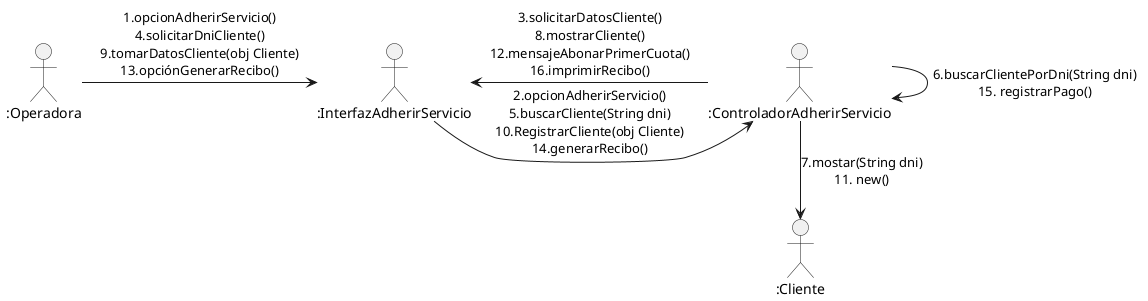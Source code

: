 @startuml
    allow_mixing
    actor ":Operadora" as O
    boundary ":InterfazAdherirServicio" as I
    control ":ControladorAdherirServicio" as CO
    collections ":Cliente" as C

    O -> I :1.opcionAdherirServicio()\n4.solicitarDniCliente()\n9.tomarDatosCliente(obj Cliente)\n13.opciónGenerarRecibo()
    I -> CO :2.opcionAdherirServicio()\n5.buscarCliente(String dni)\n10.RegistrarCliente(obj Cliente)\n14.generarRecibo()
    CO -> I :3.solicitarDatosCliente()\n8.mostrarCliente()\n12.mensajeAbonarPrimerCuota()\n16.imprimirRecibo()
    CO -> CO :6.buscarClientePorDni(String dni)\n15. registrarPago()
    CO --> C :7.mostar(String dni)\n11. new()


@enduml